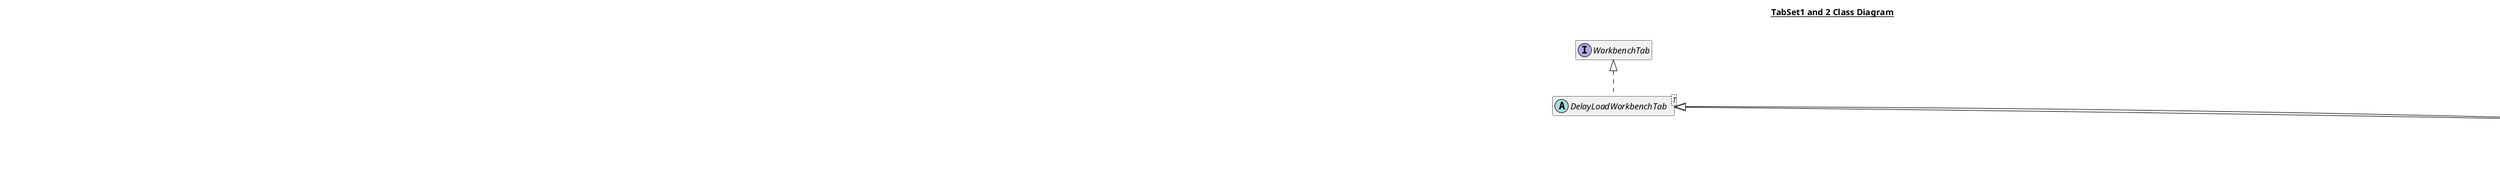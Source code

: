 @startuml

title __TabSet1 and 2 Class Diagram__\n

class HistoryTab<History> {
}
hide HistoryTab methods
hide HistoryTab fields
hide HistoryTab
DelayLoadWorkbenchTab <|-- HistoryTab

class FilesTab<Files> {
}
hide FilesTab methods
hide FilesTab fields
hide FilesTab
DelayLoadWorkbenchTab <|-- FilesTab

class PlotsTab<Plots> {
}
hide PlotsTab methods
hide PlotsTab fields
hide PlotsTab
DelayLoadWorkbenchTab <|-- PlotsTab

class PackagesTab<Packages> {
}
hide PackagesTab methods
hide PackagesTab fields
hide PackagesTab
DelayLoadWorkbenchTab <|-- PackagesTab

class HelpTab<Help> {
}
hide HelpTab methods
hide HelpTab fields
hide HelpTab
DelayLoadWorkbenchTab <|-- HelpTab

class VCSTab<VCSPresenter> {
}
hide VCSTab methods
hide VCSTab fields
hide VCSTab
DelayLoadWorkbenchTab <|-- VCSTab

class BuildTab<BuildPresenter> {
}
hide BuildTab methods
hide BuildTab fields
hide BuildTab
DelayLoadWorkbenchTab <|-- BuildTab

class PresentationTab<Presentation> {
}
hide PresentationTab methods
hide PresentationTab fields
hide PresentationTab
DelayLoadWorkbenchTab <|-- PresentationTab

class ConnectionsTab<ConnectionsPresenter> {
}
hide ConnectionsTab methods
hide ConnectionsTab fields
hide ConnectionsTab
DelayLoadWorkbenchTab <|-- ConnectionsTab

class CompilePdfOutputTab<CompilePdfOutputPresenter> {
}
hide CompilePdfOutputTab methods
hide CompilePdfOutputTab fields
hide CompilePdfOutputTab
DelayLoadWorkbenchTab <|-- CompilePdfOutputTab

class RenderRmdOutputTab<RenderRmdOutputPresenter> {
}
hide RenderRmdOutputTab methods
hide RenderRmdOutputTab fields
hide RenderRmdOutputTab
DelayLoadWorkbenchTab <|-- RenderRmdOutputTab

class FindOutputTab<FindOutputPresenter> {
}
hide FindOutputTab methods
hide FindOutputTab fields
hide FindOutputTab
DelayLoadWorkbenchTab <|-- FindOutputTab

interface WorkbenchTab {
}
hide WorkbenchTab methods
hide WorkbenchTab fields

abstract class DelayLoadWorkbenchTab<T> {
}
hide DelayLoadWorkbenchTab methods
hide DelayLoadWorkbenchTab fields
WorkbenchTab <|.. DelayLoadWorkbenchTab


class SourceCppOutputTab<SourceCppOutputPresenter> {
}
hide SourceCppOutputTab methods
hide SourceCppOutputTab fields
hide SourceCppOutputTab
DelayLoadWorkbenchTab <|-- SourceCppOutputTab

class RSConnectDeployOutputTab<RSConnectDeployOutputPresenter> {
}
hide RSConnectDeployOutputTab methods
hide RSConnectDeployOutputTab fields
hide RSConnectDeployOutputTab
DelayLoadWorkbenchTab <|-- RSConnectDeployOutputTab

class MarkersOutputTab<MarkersOutputPresenter> {
}
hide MarkersOutputTab methods
hide MarkersOutputTab fields
hide MarkersOutputTab
DelayLoadWorkbenchTab <|-- MarkersOutputTab

class TerminalTab<TerminalTabPresenter> {
}
hide TerminalTab methods
hide TerminalTab fields
hide TerminalTab
DelayLoadWorkbenchTab <|-- TerminalTab

class TestsOutputTab<TestsOutputPresenter> {
}
hide TestsOutputTab methods
hide TestsOutputTab fields
hide TestsOutputTab
DelayLoadWorkbenchTab <|-- TestsOutputTab

class JobsTab<JobsPresenter> {
}
hide JobsTab methods
hide JobsTab fields
hide JobsTab
DelayLoadWorkbenchTab <|-- JobsTab

class LauncherJobsTab<LauncherJobsPresenter> {
}
hide LauncherJobsTab methods
hide LauncherJobsTab fields
hide LauncherJobsTab
DelayLoadWorkbenchTab <|-- LauncherJobsTab

class DataOutputTab<DataOutputPresenter> {
}
hide DataOutputTab methods
hide DataOutputTab fields
hide DataOutputTab
DelayLoadWorkbenchTab <|-- DataOutputTab

class TutorialTab<TutorialPresenter> {
}
hide TutorialTab methods
hide TutorialTab fields
hide TutorialTab
DelayLoadWorkbenchTab <|-- TutorialTab

class EnvironmentTab<EnvironmentPresenter> {
}
hide EnvironmentTab methods
hide EnvironmentTab fields
DelayLoadWorkbenchTab <|-- EnvironmentTab

class ViewerTab<ViewerPresenter> {
}
hide ViewerTab methods
hide ViewerTab fields
DelayLoadWorkbenchTab <|-- ViewerTab

